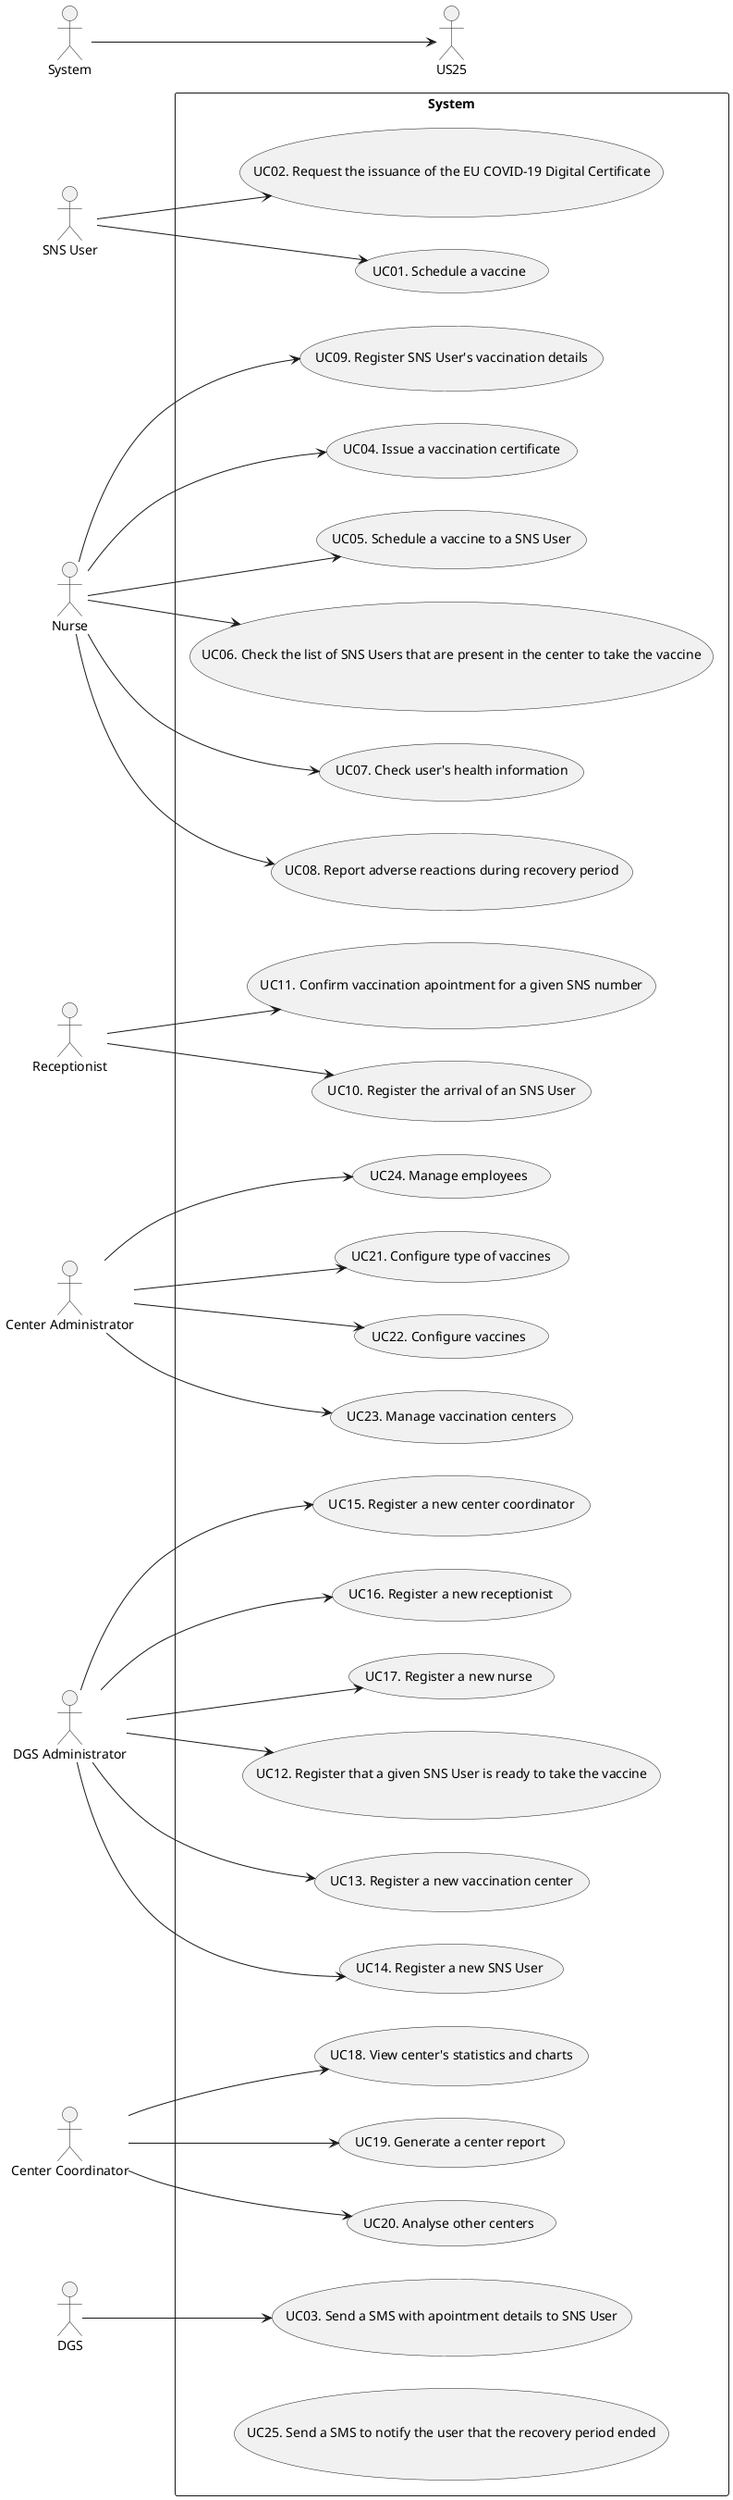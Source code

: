 @startuml UCD

left to right direction

actor "SNS User" as user
actor "Nurse" as nurse
actor "Receptionist" as recept
actor "Center Administrator" as cadmin
actor "DGS Administrator" as dgsadmin
actor "Center Coordinator" as coordinator
actor "DGS" as dgs
actor "System" as system

rectangle System {
  usecase "UC01. Schedule a vaccine" as UC01
  usecase "UC02. Request the issuance of the EU COVID-19 Digital Certificate" as UC02
  usecase "UC03. Send a SMS with apointment details to SNS User" as UC03
  usecase "UC04. Issue a vaccination certificate" as UC04
  usecase "UC05. Schedule a vaccine to a SNS User" as UC05
  usecase "UC06. Check the list of SNS Users that are present in the center to take the vaccine" as UC06
  usecase "UC07. Check user's health information" as UC07
  usecase "UC08. Report adverse reactions during recovery period" as UC08
  usecase "UC09. Register SNS User's vaccination details" as UC09
  usecase "UC10. Register the arrival of an SNS User" as UC10
  usecase "UC11. Confirm vaccination apointment for a given SNS number" as UC11
  usecase "UC12. Register that a given SNS User is ready to take the vaccine" as UC12
  usecase "UC13. Register a new vaccination center" as UC13
  usecase "UC14. Register a new SNS User" as UC14
  usecase "UC15. Register a new center coordinator" as UC15
  usecase "UC16. Register a new receptionist" as UC16
  usecase "UC17. Register a new nurse" as UC17
  usecase "UC18. View center's statistics and charts" as UC18
  usecase "UC19. Generate a center report" as UC19
  usecase "UC20. Analyse other centers" as UC20
  usecase "UC21. Configure type of vaccines" as UC21
  usecase "UC22. Configure vaccines" as UC22
  usecase "UC23. Manage vaccination centers" as UC23
  usecase "UC24. Manage employees" as UC24
  usecase "UC25. Send a SMS to notify the user that the recovery period ended" as UC25
}

user --> UC01
user --> UC02
dgs --> UC03
nurse --> UC04
nurse --> UC05
nurse --> UC06
nurse --> UC07
nurse --> UC08
nurse --> UC09
recept --> UC10
recept --> UC11
dgsadmin --> UC12
dgsadmin --> UC13
dgsadmin --> UC14
dgsadmin --> UC15
dgsadmin --> UC16
dgsadmin --> UC17
coordinator --> UC18
coordinator --> UC19
coordinator --> UC20
cadmin --> UC21
cadmin --> UC22
cadmin --> UC23
cadmin --> UC24
system --> US25

@enduml
